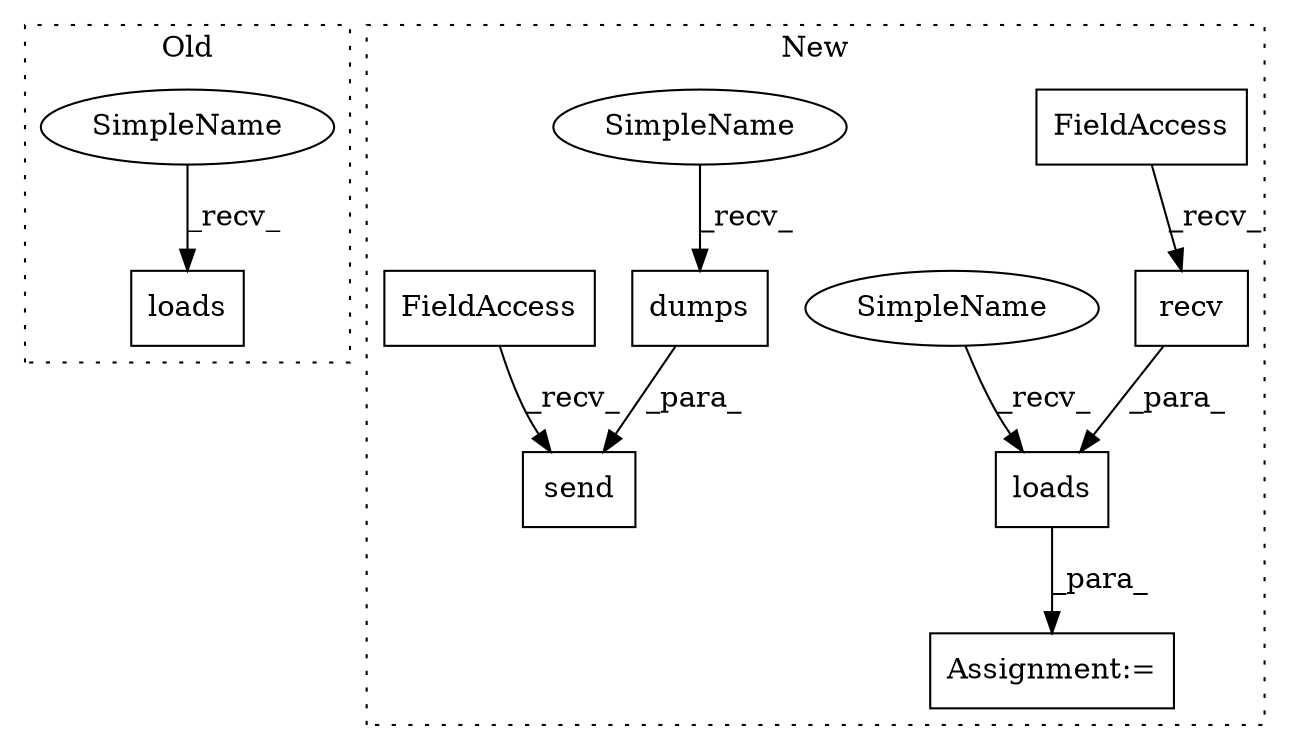 digraph G {
subgraph cluster0 {
1 [label="loads" a="32" s="5804,5876" l="6,1" shape="box"];
9 [label="SimpleName" a="42" s="5799" l="4" shape="ellipse"];
label = "Old";
style="dotted";
}
subgraph cluster1 {
2 [label="send" a="32" s="7646,7670" l="5,1" shape="box"];
3 [label="dumps" a="32" s="7656,7669" l="6,1" shape="box"];
4 [label="loads" a="32" s="7691,7711" l="6,1" shape="box"];
5 [label="recv" a="32" s="7705" l="6" shape="box"];
6 [label="FieldAccess" a="22" s="7697" l="7" shape="box"];
7 [label="FieldAccess" a="22" s="7638" l="7" shape="box"];
8 [label="Assignment:=" a="7" s="7685" l="1" shape="box"];
10 [label="SimpleName" a="42" s="7686" l="4" shape="ellipse"];
11 [label="SimpleName" a="42" s="7651" l="4" shape="ellipse"];
label = "New";
style="dotted";
}
3 -> 2 [label="_para_"];
4 -> 8 [label="_para_"];
5 -> 4 [label="_para_"];
6 -> 5 [label="_recv_"];
7 -> 2 [label="_recv_"];
9 -> 1 [label="_recv_"];
10 -> 4 [label="_recv_"];
11 -> 3 [label="_recv_"];
}